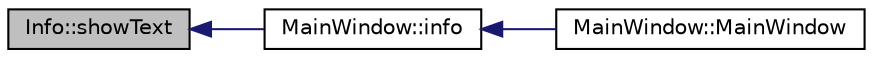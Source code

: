 digraph "Info::showText"
{
  edge [fontname="Helvetica",fontsize="10",labelfontname="Helvetica",labelfontsize="10"];
  node [fontname="Helvetica",fontsize="10",shape=record];
  rankdir="LR";
  Node1 [label="Info::showText",height=0.2,width=0.4,color="black", fillcolor="grey75", style="filled", fontcolor="black"];
  Node1 -> Node2 [dir="back",color="midnightblue",fontsize="10",style="solid",fontname="Helvetica"];
  Node2 [label="MainWindow::info",height=0.2,width=0.4,color="black", fillcolor="white", style="filled",URL="$class_main_window.html#a78f945084286506a64269d4ee75db224",tooltip="MainWindow::info - slot połaczony z sygnalem od MouseEvent widgetu trasa, wyswietla okienko dodatkowe..."];
  Node2 -> Node3 [dir="back",color="midnightblue",fontsize="10",style="solid",fontname="Helvetica"];
  Node3 [label="MainWindow::MainWindow",height=0.2,width=0.4,color="black", fillcolor="white", style="filled",URL="$class_main_window.html#a8b244be8b7b7db1b08de2a2acb9409db",tooltip="MainWindow::MainWindow - konstruktor okna głównego. "];
}
